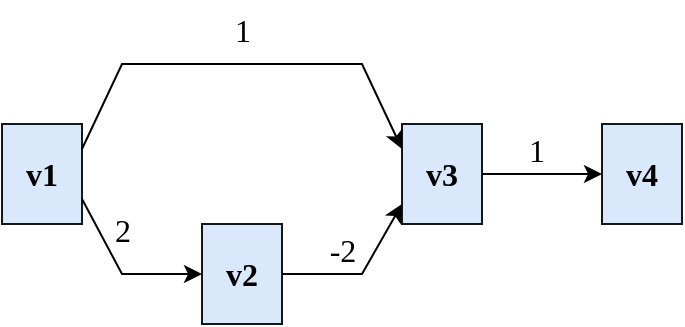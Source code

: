 <mxfile version="21.2.8" type="device">
  <diagram name="Page-1" id="Rcyzfzn8sQdgbDnyguQT">
    <mxGraphModel dx="711" dy="463" grid="1" gridSize="10" guides="1" tooltips="1" connect="1" arrows="1" fold="1" page="1" pageScale="1" pageWidth="827" pageHeight="1169" math="0" shadow="0">
      <root>
        <mxCell id="0" />
        <mxCell id="1" parent="0" />
        <mxCell id="SkOLzQJd9_lBpFoTW1bT-1" value="&lt;b&gt;&lt;font style=&quot;font-size: 16px;&quot; face=&quot;Verdana&quot;&gt;v1&lt;/font&gt;&lt;/b&gt;" style="rounded=0;whiteSpace=wrap;html=1;fillColor=#dae8fc;strokeColor=#161718;" vertex="1" parent="1">
          <mxGeometry x="120" y="200" width="40" height="50" as="geometry" />
        </mxCell>
        <mxCell id="SkOLzQJd9_lBpFoTW1bT-2" value="&lt;b&gt;&lt;font style=&quot;font-size: 16px;&quot; face=&quot;Verdana&quot;&gt;v2&lt;/font&gt;&lt;/b&gt;" style="rounded=0;whiteSpace=wrap;html=1;fillColor=#dae8fc;strokeColor=#161718;" vertex="1" parent="1">
          <mxGeometry x="220" y="250" width="40" height="50" as="geometry" />
        </mxCell>
        <mxCell id="SkOLzQJd9_lBpFoTW1bT-3" value="&lt;b&gt;&lt;font style=&quot;font-size: 16px;&quot; face=&quot;Verdana&quot;&gt;v3&lt;/font&gt;&lt;/b&gt;" style="rounded=0;whiteSpace=wrap;html=1;fillColor=#dae8fc;strokeColor=#161718;" vertex="1" parent="1">
          <mxGeometry x="320" y="200" width="40" height="50" as="geometry" />
        </mxCell>
        <mxCell id="SkOLzQJd9_lBpFoTW1bT-4" value="&lt;b&gt;&lt;font style=&quot;font-size: 16px;&quot; face=&quot;Verdana&quot;&gt;v4&lt;/font&gt;&lt;/b&gt;" style="rounded=0;whiteSpace=wrap;html=1;fillColor=#dae8fc;strokeColor=#161718;" vertex="1" parent="1">
          <mxGeometry x="420" y="200" width="40" height="50" as="geometry" />
        </mxCell>
        <mxCell id="SkOLzQJd9_lBpFoTW1bT-5" value="" style="endArrow=classic;html=1;rounded=0;exitX=1;exitY=0.75;exitDx=0;exitDy=0;entryX=0;entryY=0.5;entryDx=0;entryDy=0;" edge="1" parent="1" source="SkOLzQJd9_lBpFoTW1bT-1" target="SkOLzQJd9_lBpFoTW1bT-2">
          <mxGeometry width="50" height="50" relative="1" as="geometry">
            <mxPoint x="340" y="270" as="sourcePoint" />
            <mxPoint x="390" y="220" as="targetPoint" />
            <Array as="points">
              <mxPoint x="180" y="275" />
            </Array>
          </mxGeometry>
        </mxCell>
        <mxCell id="SkOLzQJd9_lBpFoTW1bT-6" value="" style="endArrow=classic;html=1;rounded=0;exitX=1;exitY=0.25;exitDx=0;exitDy=0;entryX=0;entryY=0.25;entryDx=0;entryDy=0;" edge="1" parent="1" source="SkOLzQJd9_lBpFoTW1bT-1" target="SkOLzQJd9_lBpFoTW1bT-3">
          <mxGeometry width="50" height="50" relative="1" as="geometry">
            <mxPoint x="340" y="270" as="sourcePoint" />
            <mxPoint x="390" y="220" as="targetPoint" />
            <Array as="points">
              <mxPoint x="180" y="170" />
              <mxPoint x="300" y="170" />
            </Array>
          </mxGeometry>
        </mxCell>
        <mxCell id="SkOLzQJd9_lBpFoTW1bT-7" value="" style="endArrow=classic;html=1;rounded=0;exitX=1;exitY=0.5;exitDx=0;exitDy=0;" edge="1" parent="1" source="SkOLzQJd9_lBpFoTW1bT-2">
          <mxGeometry width="50" height="50" relative="1" as="geometry">
            <mxPoint x="340" y="270" as="sourcePoint" />
            <mxPoint x="320" y="240" as="targetPoint" />
            <Array as="points">
              <mxPoint x="300" y="275" />
            </Array>
          </mxGeometry>
        </mxCell>
        <mxCell id="SkOLzQJd9_lBpFoTW1bT-8" value="" style="endArrow=classic;html=1;rounded=0;exitX=1;exitY=0.5;exitDx=0;exitDy=0;entryX=0;entryY=0.5;entryDx=0;entryDy=0;" edge="1" parent="1" source="SkOLzQJd9_lBpFoTW1bT-3" target="SkOLzQJd9_lBpFoTW1bT-4">
          <mxGeometry width="50" height="50" relative="1" as="geometry">
            <mxPoint x="340" y="270" as="sourcePoint" />
            <mxPoint x="390" y="220" as="targetPoint" />
          </mxGeometry>
        </mxCell>
        <mxCell id="SkOLzQJd9_lBpFoTW1bT-9" value="&lt;font face=&quot;Verdana&quot; style=&quot;font-size: 16px;&quot;&gt;1&lt;/font&gt;" style="text;html=1;align=center;verticalAlign=middle;resizable=0;points=[];autosize=1;strokeColor=none;fillColor=none;" vertex="1" parent="1">
          <mxGeometry x="225" y="138" width="30" height="30" as="geometry" />
        </mxCell>
        <mxCell id="SkOLzQJd9_lBpFoTW1bT-10" value="&lt;font face=&quot;Verdana&quot; style=&quot;font-size: 16px;&quot;&gt;2&lt;/font&gt;" style="text;html=1;align=center;verticalAlign=middle;resizable=0;points=[];autosize=1;strokeColor=none;fillColor=none;" vertex="1" parent="1">
          <mxGeometry x="165" y="238" width="30" height="30" as="geometry" />
        </mxCell>
        <mxCell id="SkOLzQJd9_lBpFoTW1bT-11" value="&lt;font face=&quot;Verdana&quot; style=&quot;font-size: 16px;&quot;&gt;-2&lt;/font&gt;" style="text;html=1;align=center;verticalAlign=middle;resizable=0;points=[];autosize=1;strokeColor=none;fillColor=none;" vertex="1" parent="1">
          <mxGeometry x="270" y="248" width="40" height="30" as="geometry" />
        </mxCell>
        <mxCell id="SkOLzQJd9_lBpFoTW1bT-12" value="&lt;font face=&quot;Verdana&quot; style=&quot;font-size: 16px;&quot;&gt;1&lt;/font&gt;" style="text;html=1;align=center;verticalAlign=middle;resizable=0;points=[];autosize=1;strokeColor=none;fillColor=none;" vertex="1" parent="1">
          <mxGeometry x="372" y="198" width="30" height="30" as="geometry" />
        </mxCell>
      </root>
    </mxGraphModel>
  </diagram>
</mxfile>
